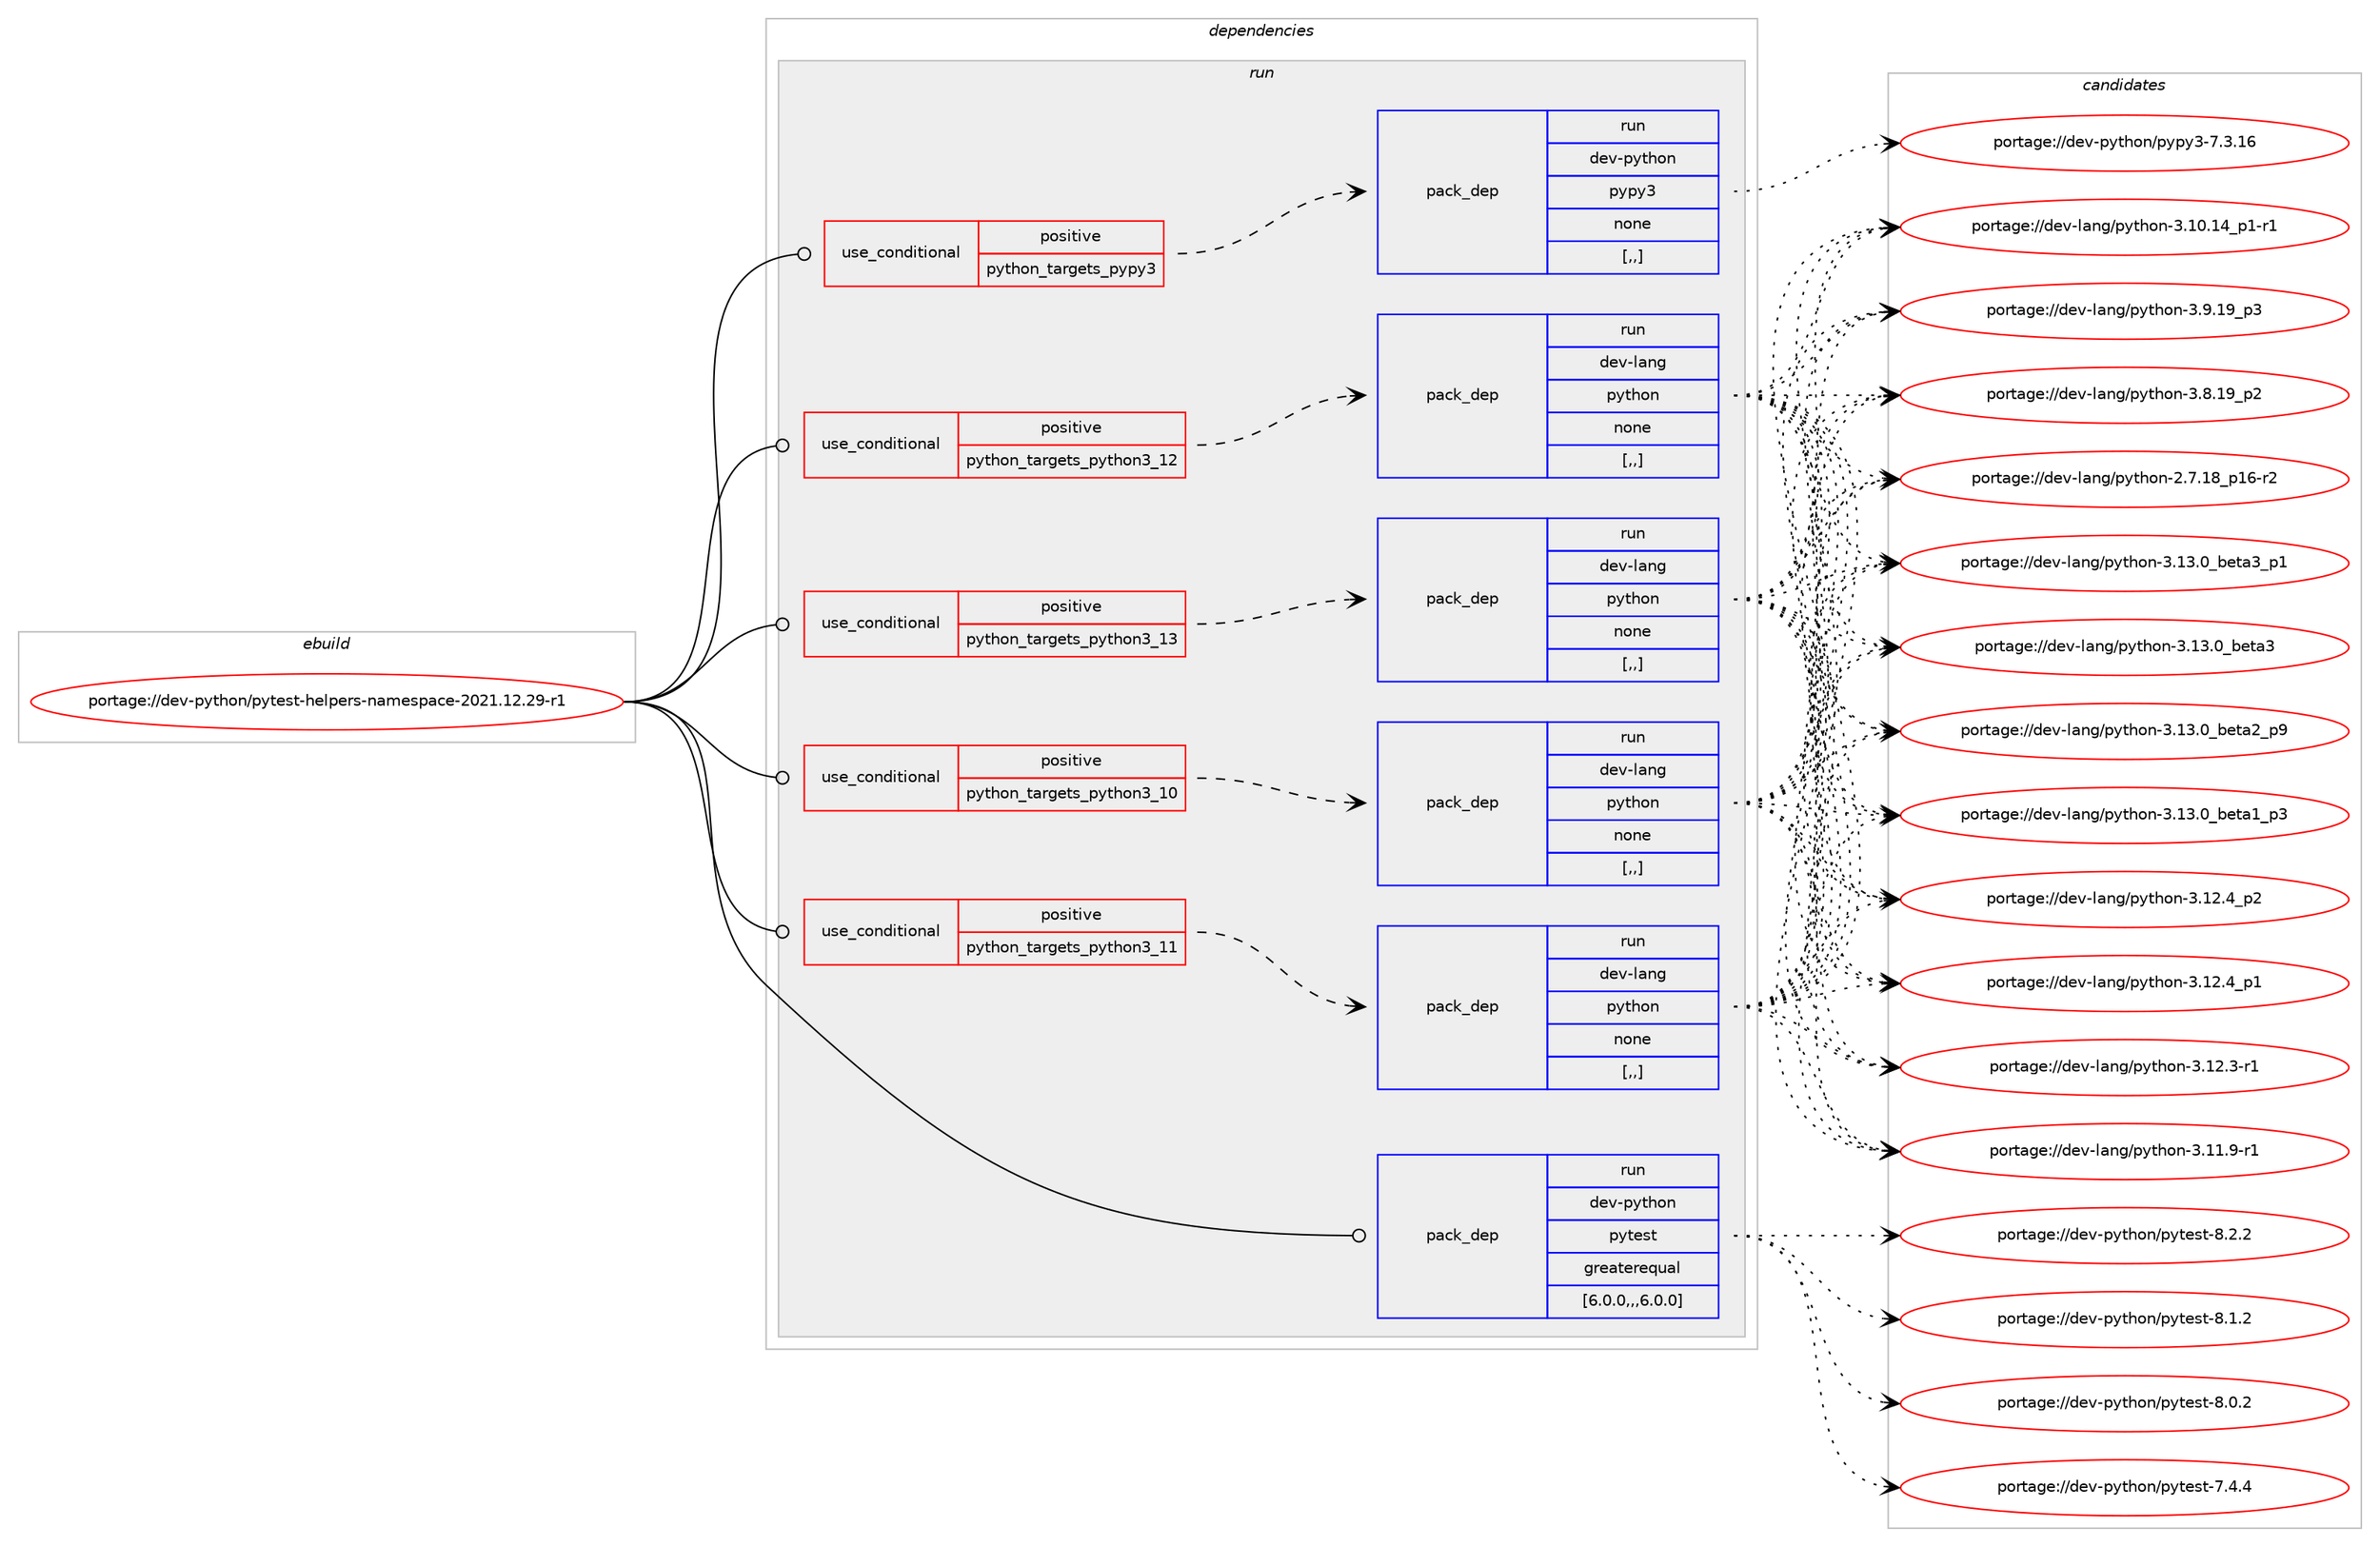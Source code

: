 digraph prolog {

# *************
# Graph options
# *************

newrank=true;
concentrate=true;
compound=true;
graph [rankdir=LR,fontname=Helvetica,fontsize=10,ranksep=1.5];#, ranksep=2.5, nodesep=0.2];
edge  [arrowhead=vee];
node  [fontname=Helvetica,fontsize=10];

# **********
# The ebuild
# **********

subgraph cluster_leftcol {
color=gray;
rank=same;
label=<<i>ebuild</i>>;
id [label="portage://dev-python/pytest-helpers-namespace-2021.12.29-r1", color=red, width=4, href="../dev-python/pytest-helpers-namespace-2021.12.29-r1.svg"];
}

# ****************
# The dependencies
# ****************

subgraph cluster_midcol {
color=gray;
label=<<i>dependencies</i>>;
subgraph cluster_compile {
fillcolor="#eeeeee";
style=filled;
label=<<i>compile</i>>;
}
subgraph cluster_compileandrun {
fillcolor="#eeeeee";
style=filled;
label=<<i>compile and run</i>>;
}
subgraph cluster_run {
fillcolor="#eeeeee";
style=filled;
label=<<i>run</i>>;
subgraph cond37561 {
dependency158028 [label=<<TABLE BORDER="0" CELLBORDER="1" CELLSPACING="0" CELLPADDING="4"><TR><TD ROWSPAN="3" CELLPADDING="10">use_conditional</TD></TR><TR><TD>positive</TD></TR><TR><TD>python_targets_pypy3</TD></TR></TABLE>>, shape=none, color=red];
subgraph pack119210 {
dependency158029 [label=<<TABLE BORDER="0" CELLBORDER="1" CELLSPACING="0" CELLPADDING="4" WIDTH="220"><TR><TD ROWSPAN="6" CELLPADDING="30">pack_dep</TD></TR><TR><TD WIDTH="110">run</TD></TR><TR><TD>dev-python</TD></TR><TR><TD>pypy3</TD></TR><TR><TD>none</TD></TR><TR><TD>[,,]</TD></TR></TABLE>>, shape=none, color=blue];
}
dependency158028:e -> dependency158029:w [weight=20,style="dashed",arrowhead="vee"];
}
id:e -> dependency158028:w [weight=20,style="solid",arrowhead="odot"];
subgraph cond37562 {
dependency158030 [label=<<TABLE BORDER="0" CELLBORDER="1" CELLSPACING="0" CELLPADDING="4"><TR><TD ROWSPAN="3" CELLPADDING="10">use_conditional</TD></TR><TR><TD>positive</TD></TR><TR><TD>python_targets_python3_10</TD></TR></TABLE>>, shape=none, color=red];
subgraph pack119211 {
dependency158031 [label=<<TABLE BORDER="0" CELLBORDER="1" CELLSPACING="0" CELLPADDING="4" WIDTH="220"><TR><TD ROWSPAN="6" CELLPADDING="30">pack_dep</TD></TR><TR><TD WIDTH="110">run</TD></TR><TR><TD>dev-lang</TD></TR><TR><TD>python</TD></TR><TR><TD>none</TD></TR><TR><TD>[,,]</TD></TR></TABLE>>, shape=none, color=blue];
}
dependency158030:e -> dependency158031:w [weight=20,style="dashed",arrowhead="vee"];
}
id:e -> dependency158030:w [weight=20,style="solid",arrowhead="odot"];
subgraph cond37563 {
dependency158032 [label=<<TABLE BORDER="0" CELLBORDER="1" CELLSPACING="0" CELLPADDING="4"><TR><TD ROWSPAN="3" CELLPADDING="10">use_conditional</TD></TR><TR><TD>positive</TD></TR><TR><TD>python_targets_python3_11</TD></TR></TABLE>>, shape=none, color=red];
subgraph pack119212 {
dependency158033 [label=<<TABLE BORDER="0" CELLBORDER="1" CELLSPACING="0" CELLPADDING="4" WIDTH="220"><TR><TD ROWSPAN="6" CELLPADDING="30">pack_dep</TD></TR><TR><TD WIDTH="110">run</TD></TR><TR><TD>dev-lang</TD></TR><TR><TD>python</TD></TR><TR><TD>none</TD></TR><TR><TD>[,,]</TD></TR></TABLE>>, shape=none, color=blue];
}
dependency158032:e -> dependency158033:w [weight=20,style="dashed",arrowhead="vee"];
}
id:e -> dependency158032:w [weight=20,style="solid",arrowhead="odot"];
subgraph cond37564 {
dependency158034 [label=<<TABLE BORDER="0" CELLBORDER="1" CELLSPACING="0" CELLPADDING="4"><TR><TD ROWSPAN="3" CELLPADDING="10">use_conditional</TD></TR><TR><TD>positive</TD></TR><TR><TD>python_targets_python3_12</TD></TR></TABLE>>, shape=none, color=red];
subgraph pack119213 {
dependency158035 [label=<<TABLE BORDER="0" CELLBORDER="1" CELLSPACING="0" CELLPADDING="4" WIDTH="220"><TR><TD ROWSPAN="6" CELLPADDING="30">pack_dep</TD></TR><TR><TD WIDTH="110">run</TD></TR><TR><TD>dev-lang</TD></TR><TR><TD>python</TD></TR><TR><TD>none</TD></TR><TR><TD>[,,]</TD></TR></TABLE>>, shape=none, color=blue];
}
dependency158034:e -> dependency158035:w [weight=20,style="dashed",arrowhead="vee"];
}
id:e -> dependency158034:w [weight=20,style="solid",arrowhead="odot"];
subgraph cond37565 {
dependency158036 [label=<<TABLE BORDER="0" CELLBORDER="1" CELLSPACING="0" CELLPADDING="4"><TR><TD ROWSPAN="3" CELLPADDING="10">use_conditional</TD></TR><TR><TD>positive</TD></TR><TR><TD>python_targets_python3_13</TD></TR></TABLE>>, shape=none, color=red];
subgraph pack119214 {
dependency158037 [label=<<TABLE BORDER="0" CELLBORDER="1" CELLSPACING="0" CELLPADDING="4" WIDTH="220"><TR><TD ROWSPAN="6" CELLPADDING="30">pack_dep</TD></TR><TR><TD WIDTH="110">run</TD></TR><TR><TD>dev-lang</TD></TR><TR><TD>python</TD></TR><TR><TD>none</TD></TR><TR><TD>[,,]</TD></TR></TABLE>>, shape=none, color=blue];
}
dependency158036:e -> dependency158037:w [weight=20,style="dashed",arrowhead="vee"];
}
id:e -> dependency158036:w [weight=20,style="solid",arrowhead="odot"];
subgraph pack119215 {
dependency158038 [label=<<TABLE BORDER="0" CELLBORDER="1" CELLSPACING="0" CELLPADDING="4" WIDTH="220"><TR><TD ROWSPAN="6" CELLPADDING="30">pack_dep</TD></TR><TR><TD WIDTH="110">run</TD></TR><TR><TD>dev-python</TD></TR><TR><TD>pytest</TD></TR><TR><TD>greaterequal</TD></TR><TR><TD>[6.0.0,,,6.0.0]</TD></TR></TABLE>>, shape=none, color=blue];
}
id:e -> dependency158038:w [weight=20,style="solid",arrowhead="odot"];
}
}

# **************
# The candidates
# **************

subgraph cluster_choices {
rank=same;
color=gray;
label=<<i>candidates</i>>;

subgraph choice119210 {
color=black;
nodesep=1;
choice10010111845112121116104111110471121211121215145554651464954 [label="portage://dev-python/pypy3-7.3.16", color=red, width=4,href="../dev-python/pypy3-7.3.16.svg"];
dependency158029:e -> choice10010111845112121116104111110471121211121215145554651464954:w [style=dotted,weight="100"];
}
subgraph choice119211 {
color=black;
nodesep=1;
choice10010111845108971101034711212111610411111045514649514648959810111697519511249 [label="portage://dev-lang/python-3.13.0_beta3_p1", color=red, width=4,href="../dev-lang/python-3.13.0_beta3_p1.svg"];
choice1001011184510897110103471121211161041111104551464951464895981011169751 [label="portage://dev-lang/python-3.13.0_beta3", color=red, width=4,href="../dev-lang/python-3.13.0_beta3.svg"];
choice10010111845108971101034711212111610411111045514649514648959810111697509511257 [label="portage://dev-lang/python-3.13.0_beta2_p9", color=red, width=4,href="../dev-lang/python-3.13.0_beta2_p9.svg"];
choice10010111845108971101034711212111610411111045514649514648959810111697499511251 [label="portage://dev-lang/python-3.13.0_beta1_p3", color=red, width=4,href="../dev-lang/python-3.13.0_beta1_p3.svg"];
choice100101118451089711010347112121116104111110455146495046529511250 [label="portage://dev-lang/python-3.12.4_p2", color=red, width=4,href="../dev-lang/python-3.12.4_p2.svg"];
choice100101118451089711010347112121116104111110455146495046529511249 [label="portage://dev-lang/python-3.12.4_p1", color=red, width=4,href="../dev-lang/python-3.12.4_p1.svg"];
choice100101118451089711010347112121116104111110455146495046514511449 [label="portage://dev-lang/python-3.12.3-r1", color=red, width=4,href="../dev-lang/python-3.12.3-r1.svg"];
choice100101118451089711010347112121116104111110455146494946574511449 [label="portage://dev-lang/python-3.11.9-r1", color=red, width=4,href="../dev-lang/python-3.11.9-r1.svg"];
choice100101118451089711010347112121116104111110455146494846495295112494511449 [label="portage://dev-lang/python-3.10.14_p1-r1", color=red, width=4,href="../dev-lang/python-3.10.14_p1-r1.svg"];
choice100101118451089711010347112121116104111110455146574649579511251 [label="portage://dev-lang/python-3.9.19_p3", color=red, width=4,href="../dev-lang/python-3.9.19_p3.svg"];
choice100101118451089711010347112121116104111110455146564649579511250 [label="portage://dev-lang/python-3.8.19_p2", color=red, width=4,href="../dev-lang/python-3.8.19_p2.svg"];
choice100101118451089711010347112121116104111110455046554649569511249544511450 [label="portage://dev-lang/python-2.7.18_p16-r2", color=red, width=4,href="../dev-lang/python-2.7.18_p16-r2.svg"];
dependency158031:e -> choice10010111845108971101034711212111610411111045514649514648959810111697519511249:w [style=dotted,weight="100"];
dependency158031:e -> choice1001011184510897110103471121211161041111104551464951464895981011169751:w [style=dotted,weight="100"];
dependency158031:e -> choice10010111845108971101034711212111610411111045514649514648959810111697509511257:w [style=dotted,weight="100"];
dependency158031:e -> choice10010111845108971101034711212111610411111045514649514648959810111697499511251:w [style=dotted,weight="100"];
dependency158031:e -> choice100101118451089711010347112121116104111110455146495046529511250:w [style=dotted,weight="100"];
dependency158031:e -> choice100101118451089711010347112121116104111110455146495046529511249:w [style=dotted,weight="100"];
dependency158031:e -> choice100101118451089711010347112121116104111110455146495046514511449:w [style=dotted,weight="100"];
dependency158031:e -> choice100101118451089711010347112121116104111110455146494946574511449:w [style=dotted,weight="100"];
dependency158031:e -> choice100101118451089711010347112121116104111110455146494846495295112494511449:w [style=dotted,weight="100"];
dependency158031:e -> choice100101118451089711010347112121116104111110455146574649579511251:w [style=dotted,weight="100"];
dependency158031:e -> choice100101118451089711010347112121116104111110455146564649579511250:w [style=dotted,weight="100"];
dependency158031:e -> choice100101118451089711010347112121116104111110455046554649569511249544511450:w [style=dotted,weight="100"];
}
subgraph choice119212 {
color=black;
nodesep=1;
choice10010111845108971101034711212111610411111045514649514648959810111697519511249 [label="portage://dev-lang/python-3.13.0_beta3_p1", color=red, width=4,href="../dev-lang/python-3.13.0_beta3_p1.svg"];
choice1001011184510897110103471121211161041111104551464951464895981011169751 [label="portage://dev-lang/python-3.13.0_beta3", color=red, width=4,href="../dev-lang/python-3.13.0_beta3.svg"];
choice10010111845108971101034711212111610411111045514649514648959810111697509511257 [label="portage://dev-lang/python-3.13.0_beta2_p9", color=red, width=4,href="../dev-lang/python-3.13.0_beta2_p9.svg"];
choice10010111845108971101034711212111610411111045514649514648959810111697499511251 [label="portage://dev-lang/python-3.13.0_beta1_p3", color=red, width=4,href="../dev-lang/python-3.13.0_beta1_p3.svg"];
choice100101118451089711010347112121116104111110455146495046529511250 [label="portage://dev-lang/python-3.12.4_p2", color=red, width=4,href="../dev-lang/python-3.12.4_p2.svg"];
choice100101118451089711010347112121116104111110455146495046529511249 [label="portage://dev-lang/python-3.12.4_p1", color=red, width=4,href="../dev-lang/python-3.12.4_p1.svg"];
choice100101118451089711010347112121116104111110455146495046514511449 [label="portage://dev-lang/python-3.12.3-r1", color=red, width=4,href="../dev-lang/python-3.12.3-r1.svg"];
choice100101118451089711010347112121116104111110455146494946574511449 [label="portage://dev-lang/python-3.11.9-r1", color=red, width=4,href="../dev-lang/python-3.11.9-r1.svg"];
choice100101118451089711010347112121116104111110455146494846495295112494511449 [label="portage://dev-lang/python-3.10.14_p1-r1", color=red, width=4,href="../dev-lang/python-3.10.14_p1-r1.svg"];
choice100101118451089711010347112121116104111110455146574649579511251 [label="portage://dev-lang/python-3.9.19_p3", color=red, width=4,href="../dev-lang/python-3.9.19_p3.svg"];
choice100101118451089711010347112121116104111110455146564649579511250 [label="portage://dev-lang/python-3.8.19_p2", color=red, width=4,href="../dev-lang/python-3.8.19_p2.svg"];
choice100101118451089711010347112121116104111110455046554649569511249544511450 [label="portage://dev-lang/python-2.7.18_p16-r2", color=red, width=4,href="../dev-lang/python-2.7.18_p16-r2.svg"];
dependency158033:e -> choice10010111845108971101034711212111610411111045514649514648959810111697519511249:w [style=dotted,weight="100"];
dependency158033:e -> choice1001011184510897110103471121211161041111104551464951464895981011169751:w [style=dotted,weight="100"];
dependency158033:e -> choice10010111845108971101034711212111610411111045514649514648959810111697509511257:w [style=dotted,weight="100"];
dependency158033:e -> choice10010111845108971101034711212111610411111045514649514648959810111697499511251:w [style=dotted,weight="100"];
dependency158033:e -> choice100101118451089711010347112121116104111110455146495046529511250:w [style=dotted,weight="100"];
dependency158033:e -> choice100101118451089711010347112121116104111110455146495046529511249:w [style=dotted,weight="100"];
dependency158033:e -> choice100101118451089711010347112121116104111110455146495046514511449:w [style=dotted,weight="100"];
dependency158033:e -> choice100101118451089711010347112121116104111110455146494946574511449:w [style=dotted,weight="100"];
dependency158033:e -> choice100101118451089711010347112121116104111110455146494846495295112494511449:w [style=dotted,weight="100"];
dependency158033:e -> choice100101118451089711010347112121116104111110455146574649579511251:w [style=dotted,weight="100"];
dependency158033:e -> choice100101118451089711010347112121116104111110455146564649579511250:w [style=dotted,weight="100"];
dependency158033:e -> choice100101118451089711010347112121116104111110455046554649569511249544511450:w [style=dotted,weight="100"];
}
subgraph choice119213 {
color=black;
nodesep=1;
choice10010111845108971101034711212111610411111045514649514648959810111697519511249 [label="portage://dev-lang/python-3.13.0_beta3_p1", color=red, width=4,href="../dev-lang/python-3.13.0_beta3_p1.svg"];
choice1001011184510897110103471121211161041111104551464951464895981011169751 [label="portage://dev-lang/python-3.13.0_beta3", color=red, width=4,href="../dev-lang/python-3.13.0_beta3.svg"];
choice10010111845108971101034711212111610411111045514649514648959810111697509511257 [label="portage://dev-lang/python-3.13.0_beta2_p9", color=red, width=4,href="../dev-lang/python-3.13.0_beta2_p9.svg"];
choice10010111845108971101034711212111610411111045514649514648959810111697499511251 [label="portage://dev-lang/python-3.13.0_beta1_p3", color=red, width=4,href="../dev-lang/python-3.13.0_beta1_p3.svg"];
choice100101118451089711010347112121116104111110455146495046529511250 [label="portage://dev-lang/python-3.12.4_p2", color=red, width=4,href="../dev-lang/python-3.12.4_p2.svg"];
choice100101118451089711010347112121116104111110455146495046529511249 [label="portage://dev-lang/python-3.12.4_p1", color=red, width=4,href="../dev-lang/python-3.12.4_p1.svg"];
choice100101118451089711010347112121116104111110455146495046514511449 [label="portage://dev-lang/python-3.12.3-r1", color=red, width=4,href="../dev-lang/python-3.12.3-r1.svg"];
choice100101118451089711010347112121116104111110455146494946574511449 [label="portage://dev-lang/python-3.11.9-r1", color=red, width=4,href="../dev-lang/python-3.11.9-r1.svg"];
choice100101118451089711010347112121116104111110455146494846495295112494511449 [label="portage://dev-lang/python-3.10.14_p1-r1", color=red, width=4,href="../dev-lang/python-3.10.14_p1-r1.svg"];
choice100101118451089711010347112121116104111110455146574649579511251 [label="portage://dev-lang/python-3.9.19_p3", color=red, width=4,href="../dev-lang/python-3.9.19_p3.svg"];
choice100101118451089711010347112121116104111110455146564649579511250 [label="portage://dev-lang/python-3.8.19_p2", color=red, width=4,href="../dev-lang/python-3.8.19_p2.svg"];
choice100101118451089711010347112121116104111110455046554649569511249544511450 [label="portage://dev-lang/python-2.7.18_p16-r2", color=red, width=4,href="../dev-lang/python-2.7.18_p16-r2.svg"];
dependency158035:e -> choice10010111845108971101034711212111610411111045514649514648959810111697519511249:w [style=dotted,weight="100"];
dependency158035:e -> choice1001011184510897110103471121211161041111104551464951464895981011169751:w [style=dotted,weight="100"];
dependency158035:e -> choice10010111845108971101034711212111610411111045514649514648959810111697509511257:w [style=dotted,weight="100"];
dependency158035:e -> choice10010111845108971101034711212111610411111045514649514648959810111697499511251:w [style=dotted,weight="100"];
dependency158035:e -> choice100101118451089711010347112121116104111110455146495046529511250:w [style=dotted,weight="100"];
dependency158035:e -> choice100101118451089711010347112121116104111110455146495046529511249:w [style=dotted,weight="100"];
dependency158035:e -> choice100101118451089711010347112121116104111110455146495046514511449:w [style=dotted,weight="100"];
dependency158035:e -> choice100101118451089711010347112121116104111110455146494946574511449:w [style=dotted,weight="100"];
dependency158035:e -> choice100101118451089711010347112121116104111110455146494846495295112494511449:w [style=dotted,weight="100"];
dependency158035:e -> choice100101118451089711010347112121116104111110455146574649579511251:w [style=dotted,weight="100"];
dependency158035:e -> choice100101118451089711010347112121116104111110455146564649579511250:w [style=dotted,weight="100"];
dependency158035:e -> choice100101118451089711010347112121116104111110455046554649569511249544511450:w [style=dotted,weight="100"];
}
subgraph choice119214 {
color=black;
nodesep=1;
choice10010111845108971101034711212111610411111045514649514648959810111697519511249 [label="portage://dev-lang/python-3.13.0_beta3_p1", color=red, width=4,href="../dev-lang/python-3.13.0_beta3_p1.svg"];
choice1001011184510897110103471121211161041111104551464951464895981011169751 [label="portage://dev-lang/python-3.13.0_beta3", color=red, width=4,href="../dev-lang/python-3.13.0_beta3.svg"];
choice10010111845108971101034711212111610411111045514649514648959810111697509511257 [label="portage://dev-lang/python-3.13.0_beta2_p9", color=red, width=4,href="../dev-lang/python-3.13.0_beta2_p9.svg"];
choice10010111845108971101034711212111610411111045514649514648959810111697499511251 [label="portage://dev-lang/python-3.13.0_beta1_p3", color=red, width=4,href="../dev-lang/python-3.13.0_beta1_p3.svg"];
choice100101118451089711010347112121116104111110455146495046529511250 [label="portage://dev-lang/python-3.12.4_p2", color=red, width=4,href="../dev-lang/python-3.12.4_p2.svg"];
choice100101118451089711010347112121116104111110455146495046529511249 [label="portage://dev-lang/python-3.12.4_p1", color=red, width=4,href="../dev-lang/python-3.12.4_p1.svg"];
choice100101118451089711010347112121116104111110455146495046514511449 [label="portage://dev-lang/python-3.12.3-r1", color=red, width=4,href="../dev-lang/python-3.12.3-r1.svg"];
choice100101118451089711010347112121116104111110455146494946574511449 [label="portage://dev-lang/python-3.11.9-r1", color=red, width=4,href="../dev-lang/python-3.11.9-r1.svg"];
choice100101118451089711010347112121116104111110455146494846495295112494511449 [label="portage://dev-lang/python-3.10.14_p1-r1", color=red, width=4,href="../dev-lang/python-3.10.14_p1-r1.svg"];
choice100101118451089711010347112121116104111110455146574649579511251 [label="portage://dev-lang/python-3.9.19_p3", color=red, width=4,href="../dev-lang/python-3.9.19_p3.svg"];
choice100101118451089711010347112121116104111110455146564649579511250 [label="portage://dev-lang/python-3.8.19_p2", color=red, width=4,href="../dev-lang/python-3.8.19_p2.svg"];
choice100101118451089711010347112121116104111110455046554649569511249544511450 [label="portage://dev-lang/python-2.7.18_p16-r2", color=red, width=4,href="../dev-lang/python-2.7.18_p16-r2.svg"];
dependency158037:e -> choice10010111845108971101034711212111610411111045514649514648959810111697519511249:w [style=dotted,weight="100"];
dependency158037:e -> choice1001011184510897110103471121211161041111104551464951464895981011169751:w [style=dotted,weight="100"];
dependency158037:e -> choice10010111845108971101034711212111610411111045514649514648959810111697509511257:w [style=dotted,weight="100"];
dependency158037:e -> choice10010111845108971101034711212111610411111045514649514648959810111697499511251:w [style=dotted,weight="100"];
dependency158037:e -> choice100101118451089711010347112121116104111110455146495046529511250:w [style=dotted,weight="100"];
dependency158037:e -> choice100101118451089711010347112121116104111110455146495046529511249:w [style=dotted,weight="100"];
dependency158037:e -> choice100101118451089711010347112121116104111110455146495046514511449:w [style=dotted,weight="100"];
dependency158037:e -> choice100101118451089711010347112121116104111110455146494946574511449:w [style=dotted,weight="100"];
dependency158037:e -> choice100101118451089711010347112121116104111110455146494846495295112494511449:w [style=dotted,weight="100"];
dependency158037:e -> choice100101118451089711010347112121116104111110455146574649579511251:w [style=dotted,weight="100"];
dependency158037:e -> choice100101118451089711010347112121116104111110455146564649579511250:w [style=dotted,weight="100"];
dependency158037:e -> choice100101118451089711010347112121116104111110455046554649569511249544511450:w [style=dotted,weight="100"];
}
subgraph choice119215 {
color=black;
nodesep=1;
choice1001011184511212111610411111047112121116101115116455646504650 [label="portage://dev-python/pytest-8.2.2", color=red, width=4,href="../dev-python/pytest-8.2.2.svg"];
choice1001011184511212111610411111047112121116101115116455646494650 [label="portage://dev-python/pytest-8.1.2", color=red, width=4,href="../dev-python/pytest-8.1.2.svg"];
choice1001011184511212111610411111047112121116101115116455646484650 [label="portage://dev-python/pytest-8.0.2", color=red, width=4,href="../dev-python/pytest-8.0.2.svg"];
choice1001011184511212111610411111047112121116101115116455546524652 [label="portage://dev-python/pytest-7.4.4", color=red, width=4,href="../dev-python/pytest-7.4.4.svg"];
dependency158038:e -> choice1001011184511212111610411111047112121116101115116455646504650:w [style=dotted,weight="100"];
dependency158038:e -> choice1001011184511212111610411111047112121116101115116455646494650:w [style=dotted,weight="100"];
dependency158038:e -> choice1001011184511212111610411111047112121116101115116455646484650:w [style=dotted,weight="100"];
dependency158038:e -> choice1001011184511212111610411111047112121116101115116455546524652:w [style=dotted,weight="100"];
}
}

}
